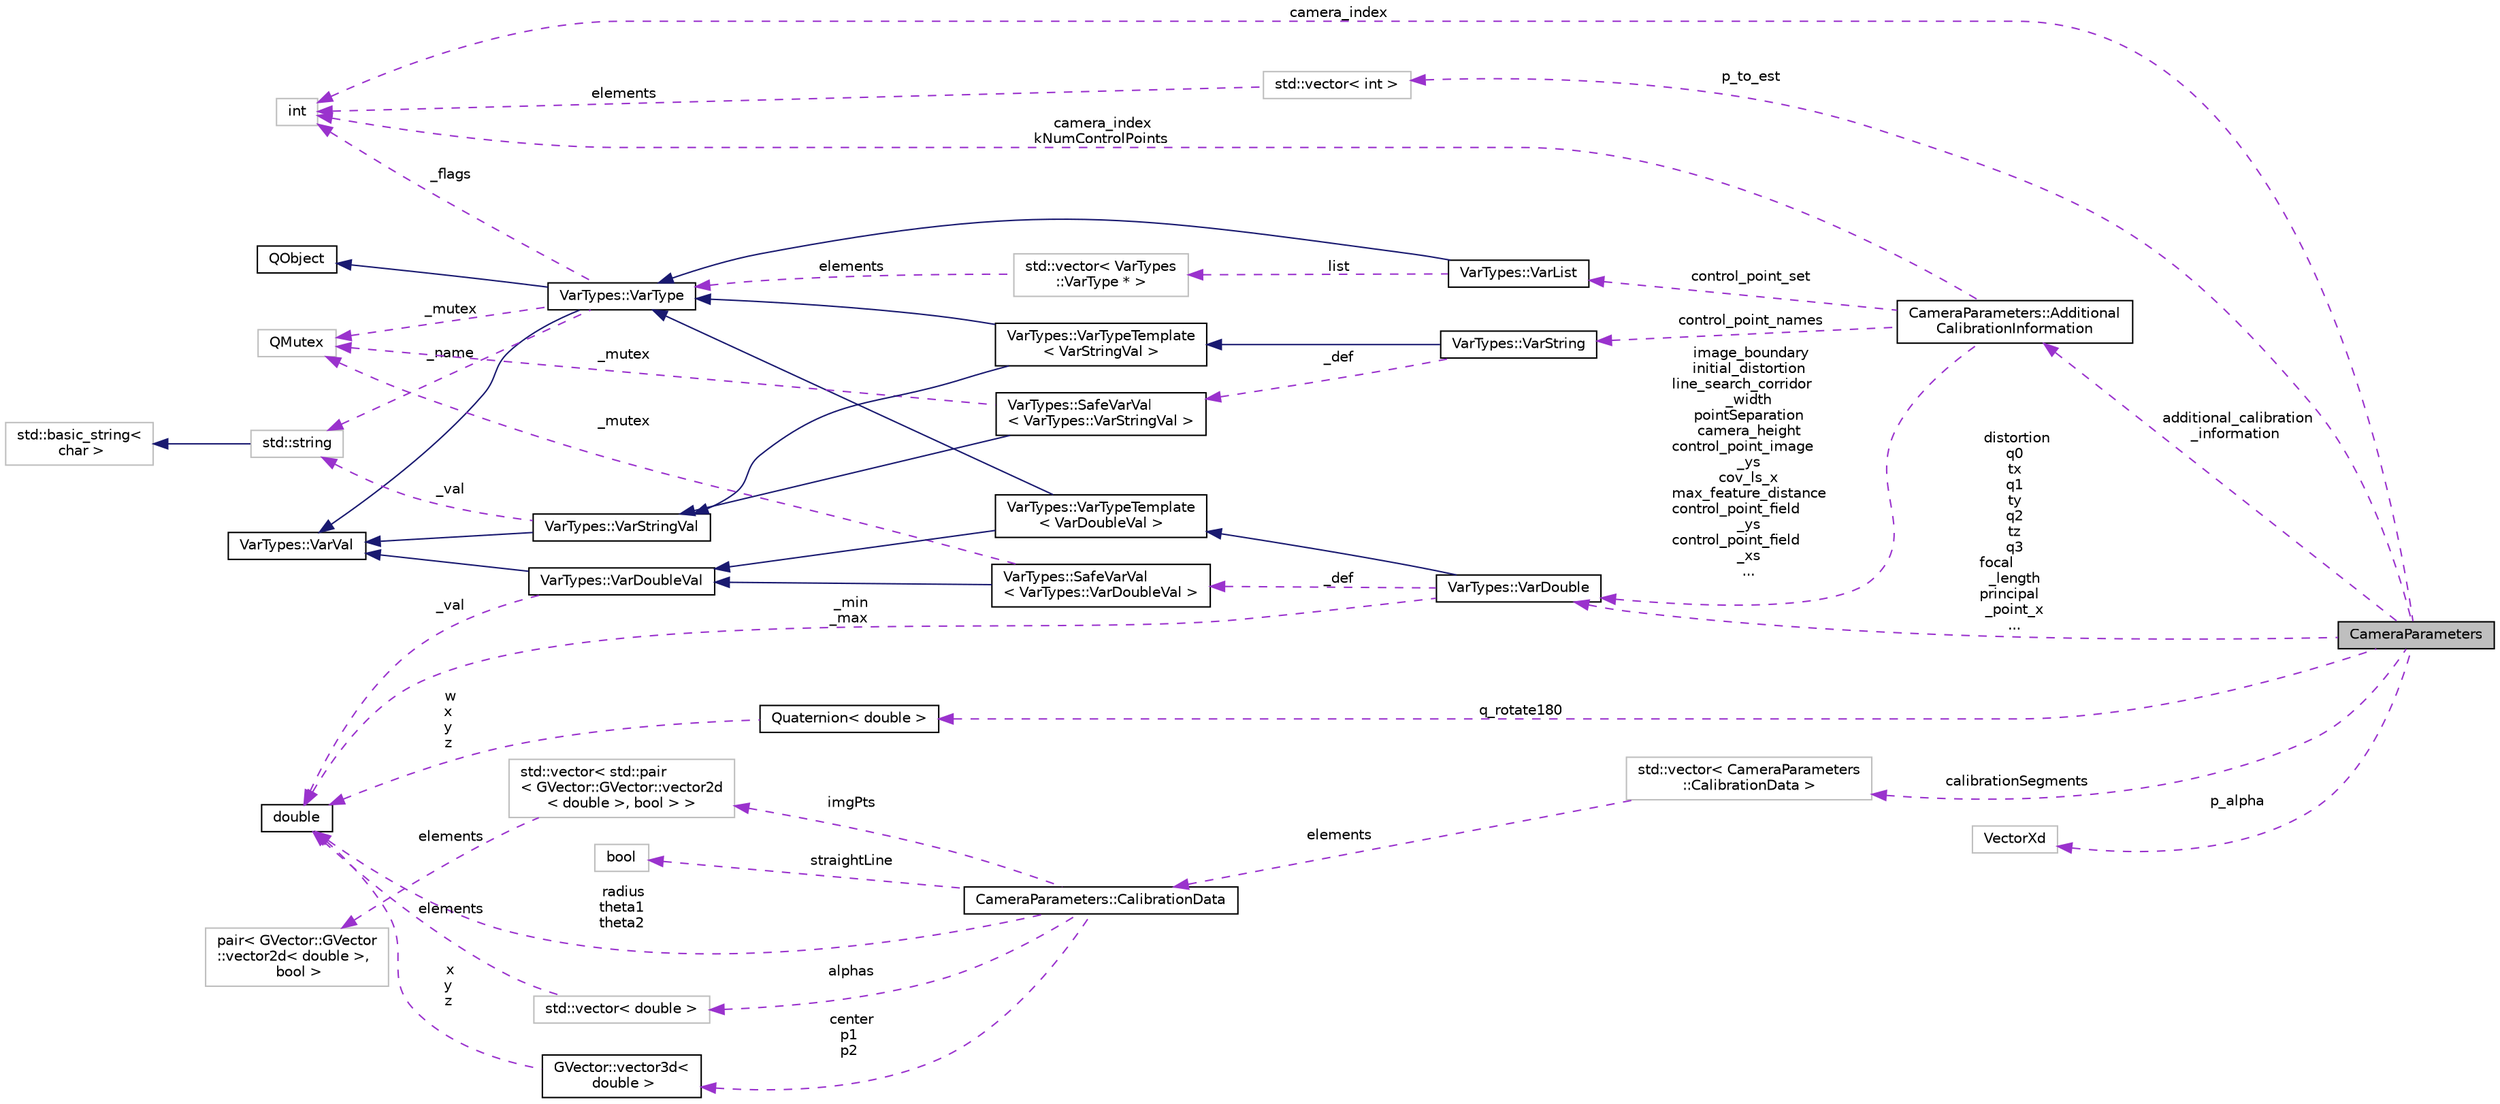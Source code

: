 digraph "CameraParameters"
{
 // INTERACTIVE_SVG=YES
  edge [fontname="Helvetica",fontsize="10",labelfontname="Helvetica",labelfontsize="10"];
  node [fontname="Helvetica",fontsize="10",shape=record];
  rankdir="LR";
  Node1 [label="CameraParameters",height=0.2,width=0.4,color="black", fillcolor="grey75", style="filled", fontcolor="black"];
  Node2 -> Node1 [dir="back",color="darkorchid3",fontsize="10",style="dashed",label=" distortion\nq0\ntx\nq1\nty\nq2\ntz\nq3\nfocal\l_length\nprincipal\l_point_x\n..." ,fontname="Helvetica"];
  Node2 [label="VarTypes::VarDouble",height=0.2,width=0.4,color="black", fillcolor="white", style="filled",URL="$d6/de9/class_var_types_1_1_var_double.html",tooltip="A Vartype for storing double precision floating points. "];
  Node3 -> Node2 [dir="back",color="midnightblue",fontsize="10",style="solid",fontname="Helvetica"];
  Node3 [label="VarTypes::VarTypeTemplate\l\< VarDoubleVal \>",height=0.2,width=0.4,color="black", fillcolor="white", style="filled",URL="$d7/d38/class_var_types_1_1_var_type_template.html"];
  Node4 -> Node3 [dir="back",color="midnightblue",fontsize="10",style="solid",fontname="Helvetica"];
  Node4 [label="VarTypes::VarType",height=0.2,width=0.4,color="black", fillcolor="white", style="filled",URL="$d4/d59/class_var_types_1_1_var_type.html",tooltip="The base class of the VarTypes system. "];
  Node5 -> Node4 [dir="back",color="midnightblue",fontsize="10",style="solid",fontname="Helvetica"];
  Node5 [label="QObject",height=0.2,width=0.4,color="black", fillcolor="white", style="filled",URL="$dc/d4f/class_q_object.html"];
  Node6 -> Node4 [dir="back",color="midnightblue",fontsize="10",style="solid",fontname="Helvetica"];
  Node6 [label="VarTypes::VarVal",height=0.2,width=0.4,color="black", fillcolor="white", style="filled",URL="$d6/de8/class_var_types_1_1_var_val.html"];
  Node7 -> Node4 [dir="back",color="darkorchid3",fontsize="10",style="dashed",label=" _flags" ,fontname="Helvetica"];
  Node7 [label="int",height=0.2,width=0.4,color="grey75", fillcolor="white", style="filled"];
  Node8 -> Node4 [dir="back",color="darkorchid3",fontsize="10",style="dashed",label=" _name" ,fontname="Helvetica"];
  Node8 [label="std::string",height=0.2,width=0.4,color="grey75", fillcolor="white", style="filled",tooltip="STL class. "];
  Node9 -> Node8 [dir="back",color="midnightblue",fontsize="10",style="solid",fontname="Helvetica"];
  Node9 [label="std::basic_string\<\l char \>",height=0.2,width=0.4,color="grey75", fillcolor="white", style="filled",tooltip="STL class. "];
  Node10 -> Node4 [dir="back",color="darkorchid3",fontsize="10",style="dashed",label=" _mutex" ,fontname="Helvetica"];
  Node10 [label="QMutex",height=0.2,width=0.4,color="grey75", fillcolor="white", style="filled"];
  Node11 -> Node3 [dir="back",color="midnightblue",fontsize="10",style="solid",fontname="Helvetica"];
  Node11 [label="VarTypes::VarDoubleVal",height=0.2,width=0.4,color="black", fillcolor="white", style="filled",URL="$db/d0f/class_var_types_1_1_var_double_val.html"];
  Node6 -> Node11 [dir="back",color="midnightblue",fontsize="10",style="solid",fontname="Helvetica"];
  Node12 -> Node11 [dir="back",color="darkorchid3",fontsize="10",style="dashed",label=" _val" ,fontname="Helvetica"];
  Node12 [label="double",height=0.2,width=0.4,color="black", fillcolor="white", style="filled",URL="$df/de6/classdouble.html"];
  Node12 -> Node2 [dir="back",color="darkorchid3",fontsize="10",style="dashed",label=" _min\n_max" ,fontname="Helvetica"];
  Node13 -> Node2 [dir="back",color="darkorchid3",fontsize="10",style="dashed",label=" _def" ,fontname="Helvetica"];
  Node13 [label="VarTypes::SafeVarVal\l\< VarTypes::VarDoubleVal \>",height=0.2,width=0.4,color="black", fillcolor="white", style="filled",URL="$d2/dc4/class_var_types_1_1_safe_var_val.html"];
  Node11 -> Node13 [dir="back",color="midnightblue",fontsize="10",style="solid",fontname="Helvetica"];
  Node10 -> Node13 [dir="back",color="darkorchid3",fontsize="10",style="dashed",label=" _mutex" ,fontname="Helvetica"];
  Node14 -> Node1 [dir="back",color="darkorchid3",fontsize="10",style="dashed",label=" p_alpha" ,fontname="Helvetica"];
  Node14 [label="VectorXd",height=0.2,width=0.4,color="grey75", fillcolor="white", style="filled"];
  Node15 -> Node1 [dir="back",color="darkorchid3",fontsize="10",style="dashed",label=" additional_calibration\l_information" ,fontname="Helvetica"];
  Node15 [label="CameraParameters::Additional\lCalibrationInformation",height=0.2,width=0.4,color="black", fillcolor="white", style="filled",URL="$d3/d35/class_camera_parameters_1_1_additional_calibration_information.html",tooltip="Some additional data used for calibration. "];
  Node16 -> Node15 [dir="back",color="darkorchid3",fontsize="10",style="dashed",label=" control_point_set" ,fontname="Helvetica"];
  Node16 [label="VarTypes::VarList",height=0.2,width=0.4,color="black", fillcolor="white", style="filled",URL="$d1/d74/class_var_types_1_1_var_list.html",tooltip="This is the list type of the VarTypes system. "];
  Node4 -> Node16 [dir="back",color="midnightblue",fontsize="10",style="solid",fontname="Helvetica"];
  Node17 -> Node16 [dir="back",color="darkorchid3",fontsize="10",style="dashed",label=" list" ,fontname="Helvetica"];
  Node17 [label="std::vector\< VarTypes\l::VarType * \>",height=0.2,width=0.4,color="grey75", fillcolor="white", style="filled"];
  Node4 -> Node17 [dir="back",color="darkorchid3",fontsize="10",style="dashed",label=" elements" ,fontname="Helvetica"];
  Node2 -> Node15 [dir="back",color="darkorchid3",fontsize="10",style="dashed",label=" image_boundary\ninitial_distortion\nline_search_corridor\l_width\npointSeparation\ncamera_height\ncontrol_point_image\l_ys\ncov_ls_x\nmax_feature_distance\ncontrol_point_field\l_ys\ncontrol_point_field\l_xs\n..." ,fontname="Helvetica"];
  Node18 -> Node15 [dir="back",color="darkorchid3",fontsize="10",style="dashed",label=" control_point_names" ,fontname="Helvetica"];
  Node18 [label="VarTypes::VarString",height=0.2,width=0.4,color="black", fillcolor="white", style="filled",URL="$d5/deb/class_var_types_1_1_var_string.html",tooltip="This is the string VarType of the VarTypes system. "];
  Node19 -> Node18 [dir="back",color="midnightblue",fontsize="10",style="solid",fontname="Helvetica"];
  Node19 [label="VarTypes::VarTypeTemplate\l\< VarStringVal \>",height=0.2,width=0.4,color="black", fillcolor="white", style="filled",URL="$d7/d38/class_var_types_1_1_var_type_template.html"];
  Node4 -> Node19 [dir="back",color="midnightblue",fontsize="10",style="solid",fontname="Helvetica"];
  Node20 -> Node19 [dir="back",color="midnightblue",fontsize="10",style="solid",fontname="Helvetica"];
  Node20 [label="VarTypes::VarStringVal",height=0.2,width=0.4,color="black", fillcolor="white", style="filled",URL="$db/d2f/class_var_types_1_1_var_string_val.html",tooltip="This is the string VarTypeVal of the VarTypes system. "];
  Node6 -> Node20 [dir="back",color="midnightblue",fontsize="10",style="solid",fontname="Helvetica"];
  Node8 -> Node20 [dir="back",color="darkorchid3",fontsize="10",style="dashed",label=" _val" ,fontname="Helvetica"];
  Node21 -> Node18 [dir="back",color="darkorchid3",fontsize="10",style="dashed",label=" _def" ,fontname="Helvetica"];
  Node21 [label="VarTypes::SafeVarVal\l\< VarTypes::VarStringVal \>",height=0.2,width=0.4,color="black", fillcolor="white", style="filled",URL="$d2/dc4/class_var_types_1_1_safe_var_val.html"];
  Node20 -> Node21 [dir="back",color="midnightblue",fontsize="10",style="solid",fontname="Helvetica"];
  Node10 -> Node21 [dir="back",color="darkorchid3",fontsize="10",style="dashed",label=" _mutex" ,fontname="Helvetica"];
  Node7 -> Node15 [dir="back",color="darkorchid3",fontsize="10",style="dashed",label=" camera_index\nkNumControlPoints" ,fontname="Helvetica"];
  Node7 -> Node1 [dir="back",color="darkorchid3",fontsize="10",style="dashed",label=" camera_index" ,fontname="Helvetica"];
  Node22 -> Node1 [dir="back",color="darkorchid3",fontsize="10",style="dashed",label=" q_rotate180" ,fontname="Helvetica"];
  Node22 [label="Quaternion\< double \>",height=0.2,width=0.4,color="black", fillcolor="white", style="filled",URL="$dc/de3/class_quaternion.html"];
  Node12 -> Node22 [dir="back",color="darkorchid3",fontsize="10",style="dashed",label=" w\nx\ny\nz" ,fontname="Helvetica"];
  Node23 -> Node1 [dir="back",color="darkorchid3",fontsize="10",style="dashed",label=" p_to_est" ,fontname="Helvetica"];
  Node23 [label="std::vector\< int \>",height=0.2,width=0.4,color="grey75", fillcolor="white", style="filled"];
  Node7 -> Node23 [dir="back",color="darkorchid3",fontsize="10",style="dashed",label=" elements" ,fontname="Helvetica"];
  Node24 -> Node1 [dir="back",color="darkorchid3",fontsize="10",style="dashed",label=" calibrationSegments" ,fontname="Helvetica"];
  Node24 [label="std::vector\< CameraParameters\l::CalibrationData \>",height=0.2,width=0.4,color="grey75", fillcolor="white", style="filled"];
  Node25 -> Node24 [dir="back",color="darkorchid3",fontsize="10",style="dashed",label=" elements" ,fontname="Helvetica"];
  Node25 [label="CameraParameters::CalibrationData",height=0.2,width=0.4,color="black", fillcolor="white", style="filled",URL="$d7/d34/class_camera_parameters_1_1_calibration_data.html",tooltip="Additional structure for holding information about image points on line segments. ..."];
  Node12 -> Node25 [dir="back",color="darkorchid3",fontsize="10",style="dashed",label=" radius\ntheta1\ntheta2" ,fontname="Helvetica"];
  Node26 -> Node25 [dir="back",color="darkorchid3",fontsize="10",style="dashed",label=" straightLine" ,fontname="Helvetica"];
  Node26 [label="bool",height=0.2,width=0.4,color="grey75", fillcolor="white", style="filled"];
  Node27 -> Node25 [dir="back",color="darkorchid3",fontsize="10",style="dashed",label=" imgPts" ,fontname="Helvetica"];
  Node27 [label="std::vector\< std::pair\l\< GVector::GVector::vector2d\l\< double \>, bool \> \>",height=0.2,width=0.4,color="grey75", fillcolor="white", style="filled"];
  Node28 -> Node27 [dir="back",color="darkorchid3",fontsize="10",style="dashed",label=" elements" ,fontname="Helvetica"];
  Node28 [label="pair\< GVector::GVector\l::vector2d\< double \>,\l bool \>",height=0.2,width=0.4,color="grey75", fillcolor="white", style="filled"];
  Node29 -> Node25 [dir="back",color="darkorchid3",fontsize="10",style="dashed",label=" alphas" ,fontname="Helvetica"];
  Node29 [label="std::vector\< double \>",height=0.2,width=0.4,color="grey75", fillcolor="white", style="filled"];
  Node12 -> Node29 [dir="back",color="darkorchid3",fontsize="10",style="dashed",label=" elements" ,fontname="Helvetica"];
  Node30 -> Node25 [dir="back",color="darkorchid3",fontsize="10",style="dashed",label=" center\np1\np2" ,fontname="Helvetica"];
  Node30 [label="GVector::vector3d\<\l double \>",height=0.2,width=0.4,color="black", fillcolor="white", style="filled",URL="$d7/db8/class_g_vector_1_1vector3d.html"];
  Node12 -> Node30 [dir="back",color="darkorchid3",fontsize="10",style="dashed",label=" x\ny\nz" ,fontname="Helvetica"];
}
